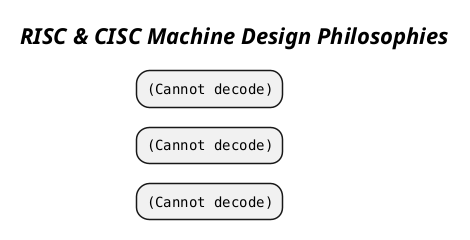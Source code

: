 @startmindmap
title =<i>RISC & CISC Machine Design Philosophies
* <img:images/img_10.png{scale=1.1}>
* <img:images/img_10.png{scale=1.1}>
* <img:images/img_10.png{scale=1.1}>
@endmindmap
